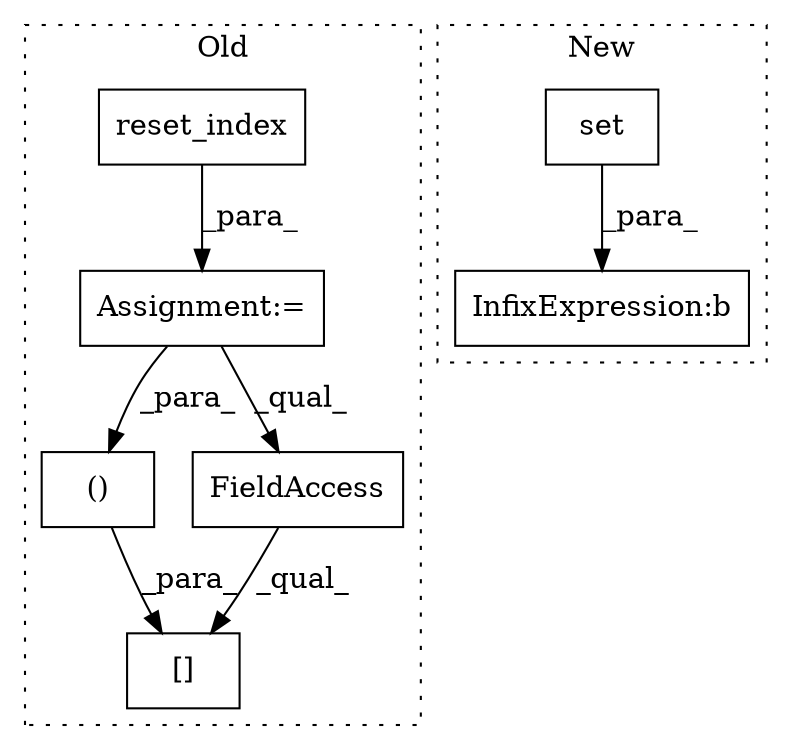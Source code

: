 digraph G {
subgraph cluster0 {
1 [label="reset_index" a="32" s="10678" l="13" shape="box"];
3 [label="()" a="106" s="11188" l="44" shape="box"];
4 [label="FieldAccess" a="22" s="11165" l="13" shape="box"];
6 [label="[]" a="2" s="11165,11232" l="23,2" shape="box"];
7 [label="Assignment:=" a="7" s="10642" l="1" shape="box"];
label = "Old";
style="dotted";
}
subgraph cluster1 {
2 [label="set" a="32" s="10996,11031" l="4,1" shape="box"];
5 [label="InfixExpression:b" a="27" s="11148" l="3" shape="box"];
label = "New";
style="dotted";
}
1 -> 7 [label="_para_"];
2 -> 5 [label="_para_"];
3 -> 6 [label="_para_"];
4 -> 6 [label="_qual_"];
7 -> 4 [label="_qual_"];
7 -> 3 [label="_para_"];
}